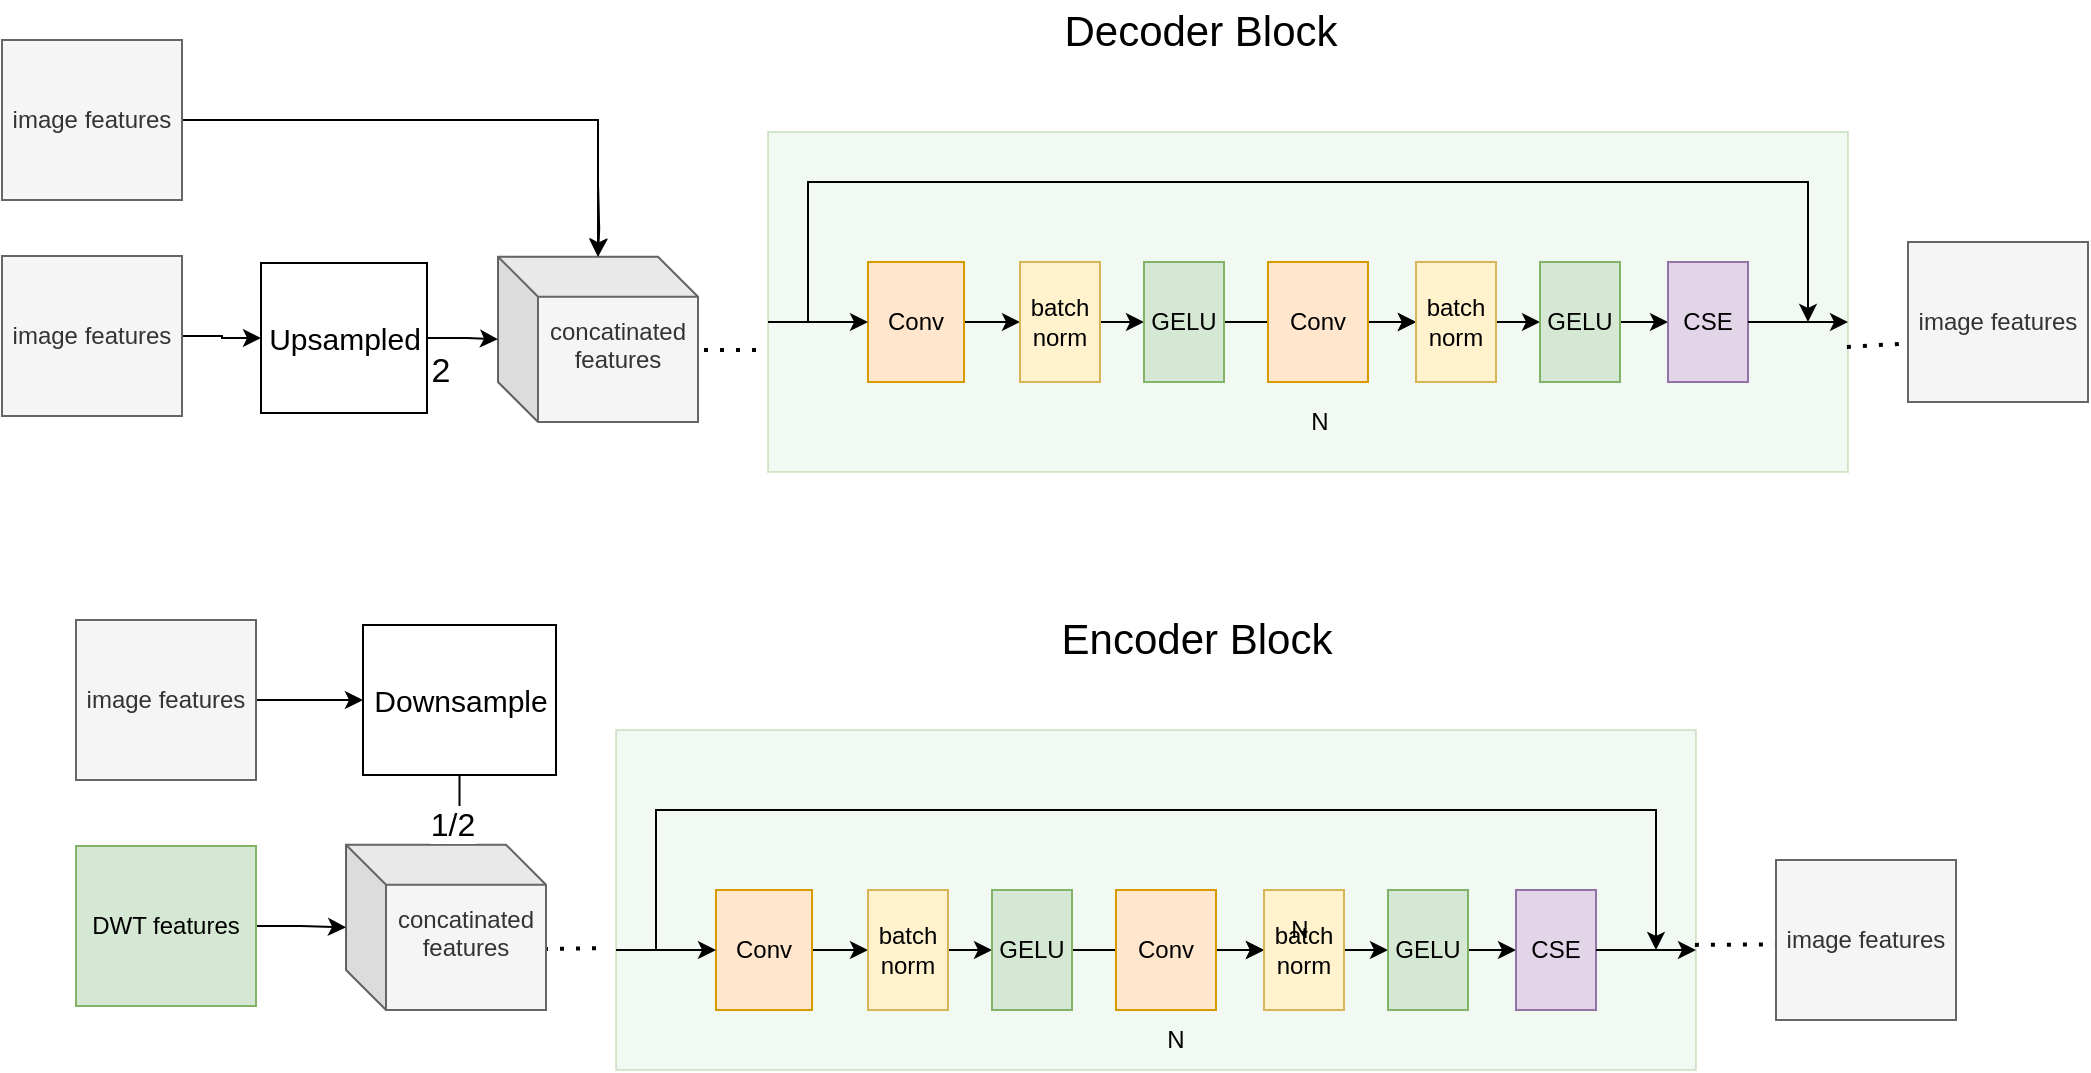 <mxfile version="24.0.2" type="google">
  <diagram name="Page-1" id="GpAMs-AU3WVB7W0eOsBw">
    <mxGraphModel grid="1" page="1" gridSize="10" guides="1" tooltips="1" connect="1" arrows="1" fold="1" pageScale="1" pageWidth="827" pageHeight="1169" math="0" shadow="0">
      <root>
        <mxCell id="0" />
        <mxCell id="1" parent="0" />
        <mxCell id="1uGem1hMA0kiNcRt_3EL-56" value="" style="rounded=0;whiteSpace=wrap;html=1;fillColor=#d5e8d4;strokeColor=#82b366;opacity=30;" vertex="1" parent="1">
          <mxGeometry x="762" y="645" width="540" height="170" as="geometry" />
        </mxCell>
        <mxCell id="1uGem1hMA0kiNcRt_3EL-66" value="" style="edgeStyle=orthogonalEdgeStyle;rounded=0;orthogonalLoop=1;jettySize=auto;html=1;" edge="1" parent="1" source="1uGem1hMA0kiNcRt_3EL-2" target="1uGem1hMA0kiNcRt_3EL-65">
          <mxGeometry relative="1" as="geometry" />
        </mxCell>
        <mxCell id="1uGem1hMA0kiNcRt_3EL-2" value="image features" style="rounded=0;whiteSpace=wrap;html=1;fillColor=#f5f5f5;fontColor=#333333;strokeColor=#666666;" vertex="1" parent="1">
          <mxGeometry x="492" y="590" width="90" height="80" as="geometry" />
        </mxCell>
        <mxCell id="1uGem1hMA0kiNcRt_3EL-42" value="" style="edgeStyle=orthogonalEdgeStyle;rounded=0;orthogonalLoop=1;jettySize=auto;html=1;" edge="1" parent="1" source="1uGem1hMA0kiNcRt_3EL-40" target="1uGem1hMA0kiNcRt_3EL-41">
          <mxGeometry relative="1" as="geometry" />
        </mxCell>
        <mxCell id="1uGem1hMA0kiNcRt_3EL-40" value="Conv" style="rounded=0;whiteSpace=wrap;html=1;fillColor=#ffe6cc;strokeColor=#d79b00;" vertex="1" parent="1">
          <mxGeometry x="812" y="725" width="48" height="60" as="geometry" />
        </mxCell>
        <mxCell id="1uGem1hMA0kiNcRt_3EL-44" value="" style="edgeStyle=orthogonalEdgeStyle;rounded=0;orthogonalLoop=1;jettySize=auto;html=1;" edge="1" parent="1" source="1uGem1hMA0kiNcRt_3EL-41" target="1uGem1hMA0kiNcRt_3EL-43">
          <mxGeometry relative="1" as="geometry" />
        </mxCell>
        <mxCell id="1uGem1hMA0kiNcRt_3EL-41" value="batch norm" style="rounded=0;whiteSpace=wrap;html=1;fillColor=#fff2cc;strokeColor=#d6b656;" vertex="1" parent="1">
          <mxGeometry x="888" y="725" width="40" height="60" as="geometry" />
        </mxCell>
        <mxCell id="1uGem1hMA0kiNcRt_3EL-50" value="" style="edgeStyle=orthogonalEdgeStyle;rounded=0;orthogonalLoop=1;jettySize=auto;html=1;" edge="1" parent="1" source="1uGem1hMA0kiNcRt_3EL-43" target="1uGem1hMA0kiNcRt_3EL-48">
          <mxGeometry relative="1" as="geometry" />
        </mxCell>
        <mxCell id="1uGem1hMA0kiNcRt_3EL-43" value="GELU" style="rounded=0;whiteSpace=wrap;html=1;fillColor=#d5e8d4;strokeColor=#82b366;" vertex="1" parent="1">
          <mxGeometry x="950" y="725" width="40" height="60" as="geometry" />
        </mxCell>
        <mxCell id="1uGem1hMA0kiNcRt_3EL-45" value="" style="edgeStyle=orthogonalEdgeStyle;rounded=0;orthogonalLoop=1;jettySize=auto;html=1;" edge="1" parent="1" source="1uGem1hMA0kiNcRt_3EL-46" target="1uGem1hMA0kiNcRt_3EL-48">
          <mxGeometry relative="1" as="geometry" />
        </mxCell>
        <mxCell id="1uGem1hMA0kiNcRt_3EL-46" value="Conv" style="rounded=0;whiteSpace=wrap;html=1;fillColor=#ffe6cc;strokeColor=#d79b00;" vertex="1" parent="1">
          <mxGeometry x="1012" y="725" width="50" height="60" as="geometry" />
        </mxCell>
        <mxCell id="1uGem1hMA0kiNcRt_3EL-47" value="" style="edgeStyle=orthogonalEdgeStyle;rounded=0;orthogonalLoop=1;jettySize=auto;html=1;" edge="1" parent="1" source="1uGem1hMA0kiNcRt_3EL-48" target="1uGem1hMA0kiNcRt_3EL-49">
          <mxGeometry relative="1" as="geometry" />
        </mxCell>
        <mxCell id="1uGem1hMA0kiNcRt_3EL-48" value="batch norm" style="rounded=0;whiteSpace=wrap;html=1;fillColor=#fff2cc;strokeColor=#d6b656;" vertex="1" parent="1">
          <mxGeometry x="1086" y="725" width="40" height="60" as="geometry" />
        </mxCell>
        <mxCell id="1uGem1hMA0kiNcRt_3EL-52" value="" style="edgeStyle=orthogonalEdgeStyle;rounded=0;orthogonalLoop=1;jettySize=auto;html=1;" edge="1" parent="1" source="1uGem1hMA0kiNcRt_3EL-49" target="1uGem1hMA0kiNcRt_3EL-51">
          <mxGeometry relative="1" as="geometry" />
        </mxCell>
        <mxCell id="1uGem1hMA0kiNcRt_3EL-49" value="GELU" style="rounded=0;whiteSpace=wrap;html=1;fillColor=#d5e8d4;strokeColor=#82b366;" vertex="1" parent="1">
          <mxGeometry x="1148" y="725" width="40" height="60" as="geometry" />
        </mxCell>
        <mxCell id="1uGem1hMA0kiNcRt_3EL-51" value="CSE" style="rounded=0;whiteSpace=wrap;html=1;fillColor=#e1d5e7;strokeColor=#9673a6;" vertex="1" parent="1">
          <mxGeometry x="1212" y="725" width="40" height="60" as="geometry" />
        </mxCell>
        <mxCell id="1uGem1hMA0kiNcRt_3EL-53" value="" style="endArrow=classic;html=1;rounded=0;entryX=0;entryY=0.5;entryDx=0;entryDy=0;" edge="1" parent="1" target="1uGem1hMA0kiNcRt_3EL-40">
          <mxGeometry width="50" height="50" relative="1" as="geometry">
            <mxPoint x="762" y="755" as="sourcePoint" />
            <mxPoint x="1182" y="515" as="targetPoint" />
          </mxGeometry>
        </mxCell>
        <mxCell id="1uGem1hMA0kiNcRt_3EL-54" value="" style="endArrow=classic;html=1;rounded=0;exitX=1;exitY=0.5;exitDx=0;exitDy=0;" edge="1" parent="1" source="1uGem1hMA0kiNcRt_3EL-51">
          <mxGeometry width="50" height="50" relative="1" as="geometry">
            <mxPoint x="1132" y="565" as="sourcePoint" />
            <mxPoint x="1302" y="755" as="targetPoint" />
          </mxGeometry>
        </mxCell>
        <mxCell id="1uGem1hMA0kiNcRt_3EL-55" value="" style="endArrow=classic;html=1;rounded=0;" edge="1" parent="1">
          <mxGeometry width="50" height="50" relative="1" as="geometry">
            <mxPoint x="782" y="755" as="sourcePoint" />
            <mxPoint x="1282" y="755" as="targetPoint" />
            <Array as="points">
              <mxPoint x="782" y="685" />
              <mxPoint x="1282" y="685" />
            </Array>
          </mxGeometry>
        </mxCell>
        <mxCell id="1uGem1hMA0kiNcRt_3EL-57" value="" style="endArrow=none;dashed=1;html=1;dashPattern=1 3;strokeWidth=2;rounded=0;entryX=-0.009;entryY=0.641;entryDx=0;entryDy=0;entryPerimeter=0;" edge="1" parent="1" target="1uGem1hMA0kiNcRt_3EL-56">
          <mxGeometry width="50" height="50" relative="1" as="geometry">
            <mxPoint x="702" y="755" as="sourcePoint" />
            <mxPoint x="1122" y="685" as="targetPoint" />
          </mxGeometry>
        </mxCell>
        <mxCell id="1uGem1hMA0kiNcRt_3EL-58" value="" style="endArrow=none;dashed=1;html=1;dashPattern=1 3;strokeWidth=2;rounded=0;exitX=0.999;exitY=0.632;exitDx=0;exitDy=0;exitPerimeter=0;" edge="1" parent="1" source="1uGem1hMA0kiNcRt_3EL-56">
          <mxGeometry width="50" height="50" relative="1" as="geometry">
            <mxPoint x="1072" y="735" as="sourcePoint" />
            <mxPoint x="1382" y="752" as="targetPoint" />
          </mxGeometry>
        </mxCell>
        <mxCell id="1uGem1hMA0kiNcRt_3EL-59" value="N" style="text;html=1;align=center;verticalAlign=middle;whiteSpace=wrap;rounded=0;" vertex="1" parent="1">
          <mxGeometry x="1074" y="730" width="60" height="30" as="geometry" />
        </mxCell>
        <mxCell id="1uGem1hMA0kiNcRt_3EL-60" value="concatinated features&lt;div&gt;&lt;br/&gt;&lt;/div&gt;" style="shape=cube;whiteSpace=wrap;html=1;boundedLbl=1;backgroundOutline=1;darkOpacity=0.05;darkOpacity2=0.1;fillColor=#f5f5f5;fontColor=#333333;strokeColor=#666666;" vertex="1" parent="1">
          <mxGeometry x="627" y="702.34" width="100" height="82.66" as="geometry" />
        </mxCell>
        <mxCell id="1uGem1hMA0kiNcRt_3EL-62" value="" style="edgeStyle=orthogonalEdgeStyle;rounded=0;orthogonalLoop=1;jettySize=auto;html=1;" edge="1" parent="1" source="1uGem1hMA0kiNcRt_3EL-61" target="1uGem1hMA0kiNcRt_3EL-60">
          <mxGeometry relative="1" as="geometry" />
        </mxCell>
        <mxCell id="1uGem1hMA0kiNcRt_3EL-61" value="DWT features" style="rounded=0;whiteSpace=wrap;html=1;fillColor=#d5e8d4;strokeColor=#82b366;" vertex="1" parent="1">
          <mxGeometry x="492" y="703" width="90" height="80" as="geometry" />
        </mxCell>
        <mxCell id="1uGem1hMA0kiNcRt_3EL-63" value="image features" style="rounded=0;whiteSpace=wrap;html=1;fillColor=#f5f5f5;fontColor=#333333;strokeColor=#666666;" vertex="1" parent="1">
          <mxGeometry x="1342" y="710" width="90" height="80" as="geometry" />
        </mxCell>
        <mxCell id="1uGem1hMA0kiNcRt_3EL-67" value="" style="edgeStyle=orthogonalEdgeStyle;rounded=0;orthogonalLoop=1;jettySize=auto;html=1;" edge="1" parent="1" source="1uGem1hMA0kiNcRt_3EL-65" target="1uGem1hMA0kiNcRt_3EL-60">
          <mxGeometry relative="1" as="geometry" />
        </mxCell>
        <mxCell id="1uGem1hMA0kiNcRt_3EL-68" value="&lt;font style=&quot;font-size: 16px;&quot;&gt;1/2&lt;/font&gt;" style="edgeLabel;html=1;align=center;verticalAlign=middle;resizable=0;points=[];" connectable="0" vertex="1" parent="1uGem1hMA0kiNcRt_3EL-67">
          <mxGeometry x="0.145" y="4" relative="1" as="geometry">
            <mxPoint as="offset" />
          </mxGeometry>
        </mxCell>
        <mxCell id="1uGem1hMA0kiNcRt_3EL-65" value="&lt;font style=&quot;font-size: 15px;&quot;&gt;Downsample&lt;/font&gt;" style="rounded=0;whiteSpace=wrap;html=1;" vertex="1" parent="1">
          <mxGeometry x="635.5" y="592.5" width="96.5" height="75" as="geometry" />
        </mxCell>
        <mxCell id="1uGem1hMA0kiNcRt_3EL-69" value="" style="rounded=0;whiteSpace=wrap;html=1;fillColor=#d5e8d4;strokeColor=#82b366;opacity=30;" vertex="1" parent="1">
          <mxGeometry x="838" y="346" width="540" height="170" as="geometry" />
        </mxCell>
        <mxCell id="1uGem1hMA0kiNcRt_3EL-72" value="" style="edgeStyle=orthogonalEdgeStyle;rounded=0;orthogonalLoop=1;jettySize=auto;html=1;" edge="1" parent="1" source="1uGem1hMA0kiNcRt_3EL-73" target="1uGem1hMA0kiNcRt_3EL-75">
          <mxGeometry relative="1" as="geometry" />
        </mxCell>
        <mxCell id="1uGem1hMA0kiNcRt_3EL-73" value="Conv" style="rounded=0;whiteSpace=wrap;html=1;fillColor=#ffe6cc;strokeColor=#d79b00;" vertex="1" parent="1">
          <mxGeometry x="888" y="411" width="48" height="60" as="geometry" />
        </mxCell>
        <mxCell id="1uGem1hMA0kiNcRt_3EL-74" value="" style="edgeStyle=orthogonalEdgeStyle;rounded=0;orthogonalLoop=1;jettySize=auto;html=1;" edge="1" parent="1" source="1uGem1hMA0kiNcRt_3EL-75" target="1uGem1hMA0kiNcRt_3EL-77">
          <mxGeometry relative="1" as="geometry" />
        </mxCell>
        <mxCell id="1uGem1hMA0kiNcRt_3EL-75" value="batch norm" style="rounded=0;whiteSpace=wrap;html=1;fillColor=#fff2cc;strokeColor=#d6b656;" vertex="1" parent="1">
          <mxGeometry x="964" y="411" width="40" height="60" as="geometry" />
        </mxCell>
        <mxCell id="1uGem1hMA0kiNcRt_3EL-76" value="" style="edgeStyle=orthogonalEdgeStyle;rounded=0;orthogonalLoop=1;jettySize=auto;html=1;" edge="1" parent="1" source="1uGem1hMA0kiNcRt_3EL-77" target="1uGem1hMA0kiNcRt_3EL-81">
          <mxGeometry relative="1" as="geometry" />
        </mxCell>
        <mxCell id="1uGem1hMA0kiNcRt_3EL-77" value="GELU" style="rounded=0;whiteSpace=wrap;html=1;fillColor=#d5e8d4;strokeColor=#82b366;" vertex="1" parent="1">
          <mxGeometry x="1026" y="411" width="40" height="60" as="geometry" />
        </mxCell>
        <mxCell id="1uGem1hMA0kiNcRt_3EL-78" value="" style="edgeStyle=orthogonalEdgeStyle;rounded=0;orthogonalLoop=1;jettySize=auto;html=1;" edge="1" parent="1" source="1uGem1hMA0kiNcRt_3EL-79" target="1uGem1hMA0kiNcRt_3EL-81">
          <mxGeometry relative="1" as="geometry" />
        </mxCell>
        <mxCell id="1uGem1hMA0kiNcRt_3EL-79" value="Conv" style="rounded=0;whiteSpace=wrap;html=1;fillColor=#ffe6cc;strokeColor=#d79b00;" vertex="1" parent="1">
          <mxGeometry x="1088" y="411" width="50" height="60" as="geometry" />
        </mxCell>
        <mxCell id="1uGem1hMA0kiNcRt_3EL-80" value="" style="edgeStyle=orthogonalEdgeStyle;rounded=0;orthogonalLoop=1;jettySize=auto;html=1;" edge="1" parent="1" source="1uGem1hMA0kiNcRt_3EL-81" target="1uGem1hMA0kiNcRt_3EL-83">
          <mxGeometry relative="1" as="geometry" />
        </mxCell>
        <mxCell id="1uGem1hMA0kiNcRt_3EL-81" value="batch norm" style="rounded=0;whiteSpace=wrap;html=1;fillColor=#fff2cc;strokeColor=#d6b656;" vertex="1" parent="1">
          <mxGeometry x="1162" y="411" width="40" height="60" as="geometry" />
        </mxCell>
        <mxCell id="1uGem1hMA0kiNcRt_3EL-82" value="" style="edgeStyle=orthogonalEdgeStyle;rounded=0;orthogonalLoop=1;jettySize=auto;html=1;" edge="1" parent="1" source="1uGem1hMA0kiNcRt_3EL-83" target="1uGem1hMA0kiNcRt_3EL-84">
          <mxGeometry relative="1" as="geometry" />
        </mxCell>
        <mxCell id="1uGem1hMA0kiNcRt_3EL-83" value="GELU" style="rounded=0;whiteSpace=wrap;html=1;fillColor=#d5e8d4;strokeColor=#82b366;" vertex="1" parent="1">
          <mxGeometry x="1224" y="411" width="40" height="60" as="geometry" />
        </mxCell>
        <mxCell id="1uGem1hMA0kiNcRt_3EL-84" value="CSE" style="rounded=0;whiteSpace=wrap;html=1;fillColor=#e1d5e7;strokeColor=#9673a6;" vertex="1" parent="1">
          <mxGeometry x="1288" y="411" width="40" height="60" as="geometry" />
        </mxCell>
        <mxCell id="1uGem1hMA0kiNcRt_3EL-85" value="" style="endArrow=classic;html=1;rounded=0;entryX=0;entryY=0.5;entryDx=0;entryDy=0;" edge="1" parent="1" target="1uGem1hMA0kiNcRt_3EL-73">
          <mxGeometry width="50" height="50" relative="1" as="geometry">
            <mxPoint x="838" y="441" as="sourcePoint" />
            <mxPoint x="1258" y="201" as="targetPoint" />
          </mxGeometry>
        </mxCell>
        <mxCell id="1uGem1hMA0kiNcRt_3EL-86" value="" style="endArrow=classic;html=1;rounded=0;exitX=1;exitY=0.5;exitDx=0;exitDy=0;" edge="1" parent="1" source="1uGem1hMA0kiNcRt_3EL-84">
          <mxGeometry width="50" height="50" relative="1" as="geometry">
            <mxPoint x="1208" y="251" as="sourcePoint" />
            <mxPoint x="1378" y="441" as="targetPoint" />
          </mxGeometry>
        </mxCell>
        <mxCell id="1uGem1hMA0kiNcRt_3EL-87" value="" style="endArrow=classic;html=1;rounded=0;" edge="1" parent="1">
          <mxGeometry width="50" height="50" relative="1" as="geometry">
            <mxPoint x="858" y="441" as="sourcePoint" />
            <mxPoint x="1358" y="441" as="targetPoint" />
            <Array as="points">
              <mxPoint x="858" y="371" />
              <mxPoint x="1358" y="371" />
            </Array>
          </mxGeometry>
        </mxCell>
        <mxCell id="1uGem1hMA0kiNcRt_3EL-88" value="" style="endArrow=none;dashed=1;html=1;dashPattern=1 3;strokeWidth=2;rounded=0;entryX=-0.009;entryY=0.641;entryDx=0;entryDy=0;entryPerimeter=0;" edge="1" parent="1" target="1uGem1hMA0kiNcRt_3EL-69">
          <mxGeometry width="50" height="50" relative="1" as="geometry">
            <mxPoint x="798" y="455" as="sourcePoint" />
            <mxPoint x="1198" y="371" as="targetPoint" />
          </mxGeometry>
        </mxCell>
        <mxCell id="1uGem1hMA0kiNcRt_3EL-89" value="" style="endArrow=none;dashed=1;html=1;dashPattern=1 3;strokeWidth=2;rounded=0;exitX=0.999;exitY=0.632;exitDx=0;exitDy=0;exitPerimeter=0;entryX=-0.021;entryY=0.635;entryDx=0;entryDy=0;entryPerimeter=0;" edge="1" parent="1" source="1uGem1hMA0kiNcRt_3EL-69" target="1uGem1hMA0kiNcRt_3EL-93">
          <mxGeometry width="50" height="50" relative="1" as="geometry">
            <mxPoint x="1148" y="421" as="sourcePoint" />
            <mxPoint x="1458" y="438" as="targetPoint" />
          </mxGeometry>
        </mxCell>
        <mxCell id="1uGem1hMA0kiNcRt_3EL-90" value="concatinated features&lt;div&gt;&lt;br/&gt;&lt;/div&gt;" style="shape=cube;whiteSpace=wrap;html=1;boundedLbl=1;backgroundOutline=1;darkOpacity=0.05;darkOpacity2=0.1;fillColor=#f5f5f5;fontColor=#333333;strokeColor=#666666;" vertex="1" parent="1">
          <mxGeometry x="703" y="408.34" width="100" height="82.66" as="geometry" />
        </mxCell>
        <mxCell id="1uGem1hMA0kiNcRt_3EL-91" value="" style="edgeStyle=orthogonalEdgeStyle;rounded=0;orthogonalLoop=1;jettySize=auto;html=1;" edge="1" parent="1" source="1uGem1hMA0kiNcRt_3EL-92" target="1uGem1hMA0kiNcRt_3EL-90">
          <mxGeometry relative="1" as="geometry" />
        </mxCell>
        <mxCell id="1uGem1hMA0kiNcRt_3EL-92" value="image features" style="rounded=0;whiteSpace=wrap;html=1;fillColor=#f5f5f5;strokeColor=#666666;fontColor=#333333;" vertex="1" parent="1">
          <mxGeometry x="455" y="300" width="90" height="80" as="geometry" />
        </mxCell>
        <mxCell id="1uGem1hMA0kiNcRt_3EL-93" value="image features" style="rounded=0;whiteSpace=wrap;html=1;fillColor=#f5f5f5;fontColor=#333333;strokeColor=#666666;" vertex="1" parent="1">
          <mxGeometry x="1408" y="401" width="90" height="80" as="geometry" />
        </mxCell>
        <mxCell id="1uGem1hMA0kiNcRt_3EL-94" value="" style="edgeStyle=orthogonalEdgeStyle;rounded=0;orthogonalLoop=1;jettySize=auto;html=1;" edge="1" parent="1" target="1uGem1hMA0kiNcRt_3EL-90">
          <mxGeometry relative="1" as="geometry">
            <mxPoint x="753.067" y="373.5" as="sourcePoint" />
          </mxGeometry>
        </mxCell>
        <mxCell id="1uGem1hMA0kiNcRt_3EL-100" value="&lt;font style=&quot;font-size: 17px;&quot;&gt;2&lt;/font&gt;" style="edgeLabel;html=1;align=center;verticalAlign=middle;resizable=0;points=[];" connectable="0" vertex="1" parent="1uGem1hMA0kiNcRt_3EL-94">
          <mxGeometry x="0.174" y="5" relative="1" as="geometry">
            <mxPoint x="-80" y="66" as="offset" />
          </mxGeometry>
        </mxCell>
        <mxCell id="1uGem1hMA0kiNcRt_3EL-97" value="N" style="text;html=1;align=center;verticalAlign=middle;whiteSpace=wrap;rounded=0;" vertex="1" parent="1">
          <mxGeometry x="1084" y="476" width="60" height="30" as="geometry" />
        </mxCell>
        <mxCell id="1uGem1hMA0kiNcRt_3EL-101" value="" style="edgeStyle=orthogonalEdgeStyle;rounded=0;orthogonalLoop=1;jettySize=auto;html=1;" edge="1" parent="1" source="1uGem1hMA0kiNcRt_3EL-102" target="1uGem1hMA0kiNcRt_3EL-103">
          <mxGeometry relative="1" as="geometry" />
        </mxCell>
        <mxCell id="1uGem1hMA0kiNcRt_3EL-102" value="image features" style="rounded=0;whiteSpace=wrap;html=1;fillColor=#f5f5f5;fontColor=#333333;strokeColor=#666666;" vertex="1" parent="1">
          <mxGeometry x="455" y="408" width="90" height="80" as="geometry" />
        </mxCell>
        <mxCell id="1uGem1hMA0kiNcRt_3EL-104" value="" style="edgeStyle=orthogonalEdgeStyle;rounded=0;orthogonalLoop=1;jettySize=auto;html=1;" edge="1" parent="1" source="1uGem1hMA0kiNcRt_3EL-103" target="1uGem1hMA0kiNcRt_3EL-90">
          <mxGeometry relative="1" as="geometry" />
        </mxCell>
        <mxCell id="1uGem1hMA0kiNcRt_3EL-103" value="&lt;font style=&quot;font-size: 15px;&quot;&gt;Upsampled&lt;/font&gt;" style="rounded=0;whiteSpace=wrap;html=1;" vertex="1" parent="1">
          <mxGeometry x="584.5" y="411.5" width="83" height="75" as="geometry" />
        </mxCell>
        <mxCell id="1uGem1hMA0kiNcRt_3EL-105" value="&lt;font style=&quot;font-size: 21px;&quot;&gt;Decoder Block&lt;/font&gt;" style="text;html=1;align=center;verticalAlign=middle;whiteSpace=wrap;rounded=0;" vertex="1" parent="1">
          <mxGeometry x="978" y="280" width="153" height="30" as="geometry" />
        </mxCell>
        <mxCell id="1uGem1hMA0kiNcRt_3EL-106" value="&lt;font style=&quot;font-size: 21px;&quot;&gt;Encoder Block&lt;/font&gt;" style="text;html=1;align=center;verticalAlign=middle;whiteSpace=wrap;rounded=0;" vertex="1" parent="1">
          <mxGeometry x="976" y="584" width="153" height="30" as="geometry" />
        </mxCell>
        <mxCell id="1uGem1hMA0kiNcRt_3EL-107" value="N" style="text;html=1;align=center;verticalAlign=middle;whiteSpace=wrap;rounded=0;" vertex="1" parent="1">
          <mxGeometry x="1012" y="785" width="60" height="30" as="geometry" />
        </mxCell>
      </root>
    </mxGraphModel>
  </diagram>
</mxfile>
